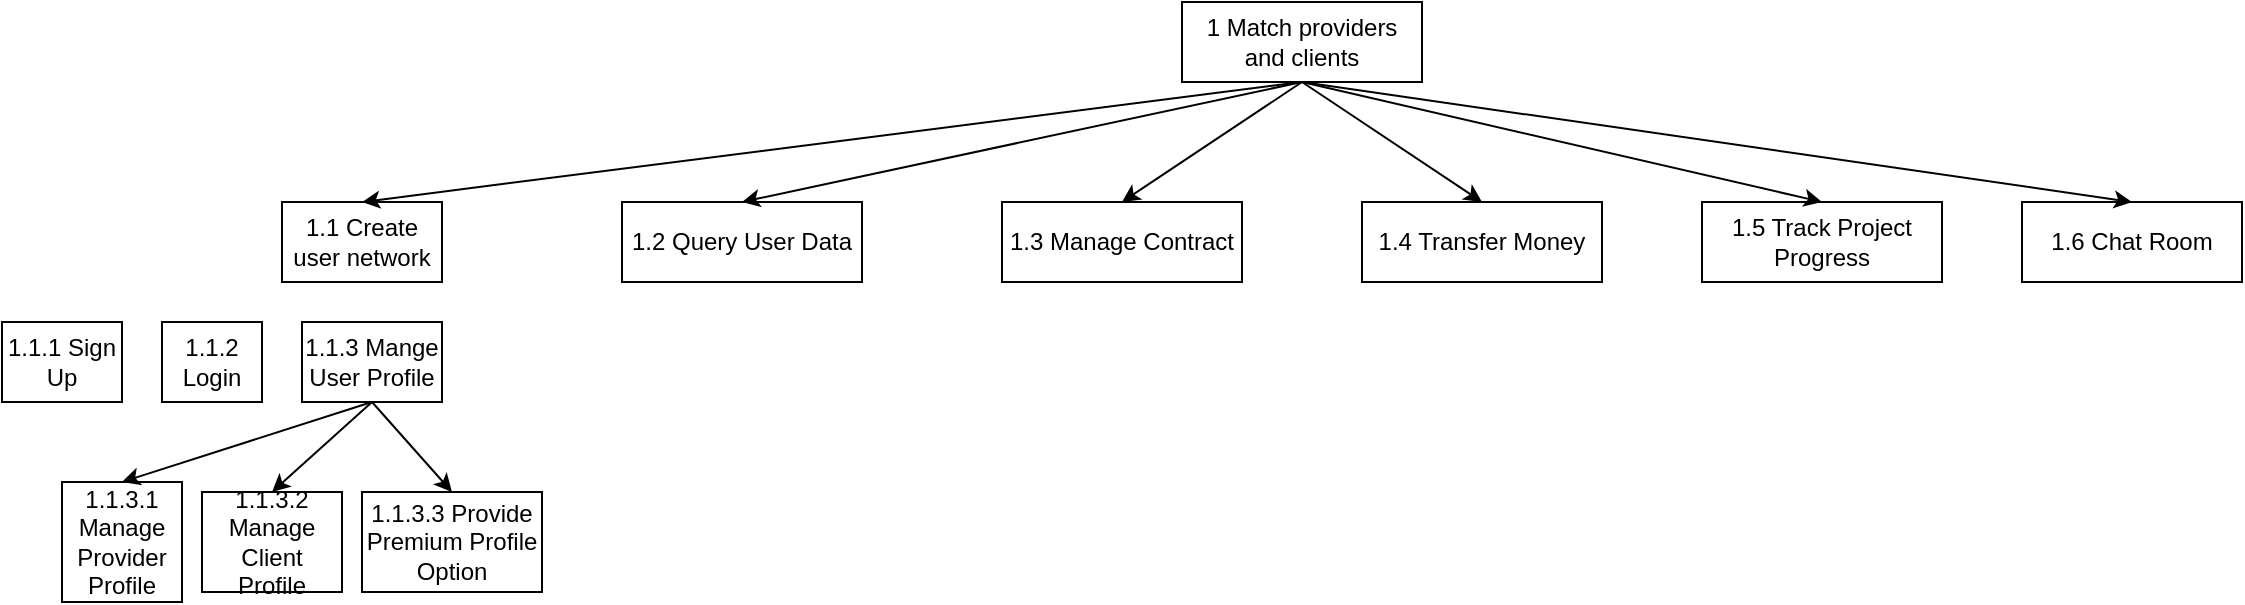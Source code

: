 <mxfile version="20.4.0" type="github">
  <diagram id="3RCn6N35fP39XIZh213B" name="Page-1">
    <mxGraphModel dx="2122" dy="700" grid="1" gridSize="10" guides="1" tooltips="1" connect="1" arrows="1" fold="1" page="1" pageScale="1" pageWidth="850" pageHeight="1100" math="0" shadow="0">
      <root>
        <mxCell id="0" />
        <mxCell id="1" parent="0" />
        <mxCell id="O7x9XWf4z1wM_RoRaR3g-1" value="1 Match providers and clients" style="rounded=0;whiteSpace=wrap;html=1;" vertex="1" parent="1">
          <mxGeometry x="330" y="170" width="120" height="40" as="geometry" />
        </mxCell>
        <mxCell id="O7x9XWf4z1wM_RoRaR3g-2" value="1.1 Create user network" style="rounded=0;whiteSpace=wrap;html=1;" vertex="1" parent="1">
          <mxGeometry x="-120" y="270" width="80" height="40" as="geometry" />
        </mxCell>
        <mxCell id="O7x9XWf4z1wM_RoRaR3g-3" value="1.2 Query User Data" style="rounded=0;whiteSpace=wrap;html=1;" vertex="1" parent="1">
          <mxGeometry x="50" y="270" width="120" height="40" as="geometry" />
        </mxCell>
        <mxCell id="O7x9XWf4z1wM_RoRaR3g-4" value="1.3 Manage Contract" style="rounded=0;whiteSpace=wrap;html=1;" vertex="1" parent="1">
          <mxGeometry x="240" y="270" width="120" height="40" as="geometry" />
        </mxCell>
        <mxCell id="O7x9XWf4z1wM_RoRaR3g-5" value="1.4 Transfer Money" style="rounded=0;whiteSpace=wrap;html=1;" vertex="1" parent="1">
          <mxGeometry x="420" y="270" width="120" height="40" as="geometry" />
        </mxCell>
        <mxCell id="O7x9XWf4z1wM_RoRaR3g-6" value="1.5 Track Project Progress" style="rounded=0;whiteSpace=wrap;html=1;" vertex="1" parent="1">
          <mxGeometry x="590" y="270" width="120" height="40" as="geometry" />
        </mxCell>
        <mxCell id="O7x9XWf4z1wM_RoRaR3g-8" value="" style="endArrow=classic;html=1;rounded=0;exitX=0.5;exitY=1;exitDx=0;exitDy=0;entryX=0.5;entryY=0;entryDx=0;entryDy=0;" edge="1" parent="1" source="O7x9XWf4z1wM_RoRaR3g-1" target="O7x9XWf4z1wM_RoRaR3g-2">
          <mxGeometry width="50" height="50" relative="1" as="geometry">
            <mxPoint x="360" y="330" as="sourcePoint" />
            <mxPoint x="410" y="280" as="targetPoint" />
          </mxGeometry>
        </mxCell>
        <mxCell id="O7x9XWf4z1wM_RoRaR3g-9" value="" style="endArrow=classic;html=1;rounded=0;entryX=0.5;entryY=0;entryDx=0;entryDy=0;exitX=0.5;exitY=1;exitDx=0;exitDy=0;" edge="1" parent="1" source="O7x9XWf4z1wM_RoRaR3g-1" target="O7x9XWf4z1wM_RoRaR3g-3">
          <mxGeometry width="50" height="50" relative="1" as="geometry">
            <mxPoint x="300" y="200" as="sourcePoint" />
            <mxPoint x="410" y="280" as="targetPoint" />
          </mxGeometry>
        </mxCell>
        <mxCell id="O7x9XWf4z1wM_RoRaR3g-10" value="" style="endArrow=classic;html=1;rounded=0;exitX=0.5;exitY=1;exitDx=0;exitDy=0;entryX=0.5;entryY=0;entryDx=0;entryDy=0;" edge="1" parent="1" source="O7x9XWf4z1wM_RoRaR3g-1" target="O7x9XWf4z1wM_RoRaR3g-4">
          <mxGeometry width="50" height="50" relative="1" as="geometry">
            <mxPoint x="320" y="290" as="sourcePoint" />
            <mxPoint x="370" y="240" as="targetPoint" />
          </mxGeometry>
        </mxCell>
        <mxCell id="O7x9XWf4z1wM_RoRaR3g-11" value="" style="endArrow=classic;html=1;rounded=0;exitX=0.5;exitY=1;exitDx=0;exitDy=0;entryX=0.5;entryY=0;entryDx=0;entryDy=0;" edge="1" parent="1" source="O7x9XWf4z1wM_RoRaR3g-1" target="O7x9XWf4z1wM_RoRaR3g-5">
          <mxGeometry width="50" height="50" relative="1" as="geometry">
            <mxPoint x="320" y="290" as="sourcePoint" />
            <mxPoint x="370" y="240" as="targetPoint" />
          </mxGeometry>
        </mxCell>
        <mxCell id="O7x9XWf4z1wM_RoRaR3g-12" value="" style="endArrow=classic;html=1;rounded=0;exitX=0.5;exitY=1;exitDx=0;exitDy=0;entryX=0.5;entryY=0;entryDx=0;entryDy=0;" edge="1" parent="1" source="O7x9XWf4z1wM_RoRaR3g-1" target="O7x9XWf4z1wM_RoRaR3g-6">
          <mxGeometry width="50" height="50" relative="1" as="geometry">
            <mxPoint x="470" y="300" as="sourcePoint" />
            <mxPoint x="520" y="250" as="targetPoint" />
          </mxGeometry>
        </mxCell>
        <mxCell id="O7x9XWf4z1wM_RoRaR3g-13" value="&lt;div&gt;1.6 Chat Room&lt;/div&gt;" style="rounded=0;whiteSpace=wrap;html=1;" vertex="1" parent="1">
          <mxGeometry x="750" y="270" width="110" height="40" as="geometry" />
        </mxCell>
        <mxCell id="O7x9XWf4z1wM_RoRaR3g-14" value="" style="endArrow=classic;html=1;rounded=0;exitX=0.5;exitY=1;exitDx=0;exitDy=0;entryX=0.5;entryY=0;entryDx=0;entryDy=0;" edge="1" parent="1" source="O7x9XWf4z1wM_RoRaR3g-1" target="O7x9XWf4z1wM_RoRaR3g-13">
          <mxGeometry width="50" height="50" relative="1" as="geometry">
            <mxPoint x="440" y="250" as="sourcePoint" />
            <mxPoint x="490" y="200" as="targetPoint" />
          </mxGeometry>
        </mxCell>
        <mxCell id="O7x9XWf4z1wM_RoRaR3g-15" value="1.1.1 Sign Up" style="rounded=0;whiteSpace=wrap;html=1;" vertex="1" parent="1">
          <mxGeometry x="-260" y="330" width="60" height="40" as="geometry" />
        </mxCell>
        <mxCell id="O7x9XWf4z1wM_RoRaR3g-16" value="1.1.2 Login" style="rounded=0;whiteSpace=wrap;html=1;" vertex="1" parent="1">
          <mxGeometry x="-180" y="330" width="50" height="40" as="geometry" />
        </mxCell>
        <mxCell id="O7x9XWf4z1wM_RoRaR3g-17" value="1.1.3 Mange User Profile" style="rounded=0;whiteSpace=wrap;html=1;" vertex="1" parent="1">
          <mxGeometry x="-110" y="330" width="70" height="40" as="geometry" />
        </mxCell>
        <mxCell id="O7x9XWf4z1wM_RoRaR3g-18" value="1.1.3.1 Manage Provider Profile" style="rounded=0;whiteSpace=wrap;html=1;" vertex="1" parent="1">
          <mxGeometry x="-230" y="410" width="60" height="60" as="geometry" />
        </mxCell>
        <mxCell id="O7x9XWf4z1wM_RoRaR3g-20" value="1.1.3.2 Manage Client Profile" style="rounded=0;whiteSpace=wrap;html=1;" vertex="1" parent="1">
          <mxGeometry x="-160" y="415" width="70" height="50" as="geometry" />
        </mxCell>
        <mxCell id="O7x9XWf4z1wM_RoRaR3g-21" value="1.1.3.3 Provide Premium Profile Option" style="rounded=0;whiteSpace=wrap;html=1;" vertex="1" parent="1">
          <mxGeometry x="-80" y="415" width="90" height="50" as="geometry" />
        </mxCell>
        <mxCell id="O7x9XWf4z1wM_RoRaR3g-23" value="" style="endArrow=classic;html=1;rounded=0;exitX=0.5;exitY=1;exitDx=0;exitDy=0;entryX=0.5;entryY=0;entryDx=0;entryDy=0;" edge="1" parent="1" source="O7x9XWf4z1wM_RoRaR3g-17" target="O7x9XWf4z1wM_RoRaR3g-18">
          <mxGeometry width="50" height="50" relative="1" as="geometry">
            <mxPoint x="180" y="370" as="sourcePoint" />
            <mxPoint x="230" y="320" as="targetPoint" />
          </mxGeometry>
        </mxCell>
        <mxCell id="O7x9XWf4z1wM_RoRaR3g-24" value="" style="endArrow=classic;html=1;rounded=0;exitX=0.5;exitY=1;exitDx=0;exitDy=0;entryX=0.5;entryY=0;entryDx=0;entryDy=0;" edge="1" parent="1" source="O7x9XWf4z1wM_RoRaR3g-17" target="O7x9XWf4z1wM_RoRaR3g-20">
          <mxGeometry width="50" height="50" relative="1" as="geometry">
            <mxPoint x="180" y="370" as="sourcePoint" />
            <mxPoint x="230" y="320" as="targetPoint" />
          </mxGeometry>
        </mxCell>
        <mxCell id="O7x9XWf4z1wM_RoRaR3g-25" value="" style="endArrow=classic;html=1;rounded=0;exitX=0.5;exitY=1;exitDx=0;exitDy=0;entryX=0.5;entryY=0;entryDx=0;entryDy=0;" edge="1" parent="1" source="O7x9XWf4z1wM_RoRaR3g-17" target="O7x9XWf4z1wM_RoRaR3g-21">
          <mxGeometry width="50" height="50" relative="1" as="geometry">
            <mxPoint x="180" y="370" as="sourcePoint" />
            <mxPoint x="230" y="320" as="targetPoint" />
          </mxGeometry>
        </mxCell>
      </root>
    </mxGraphModel>
  </diagram>
</mxfile>
